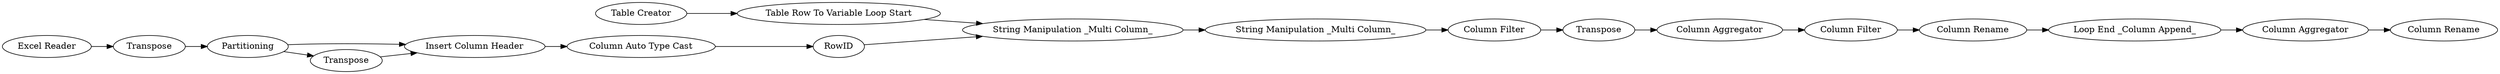 digraph {
	"4307768806347829447_23" [label="String Manipulation _Multi Column_"]
	"4307768806347829447_21" [label="String Manipulation _Multi Column_"]
	"4307768806347829447_32" [label=Transpose]
	"4307768806347829447_36" [label="Column Filter"]
	"4307768806347829447_42" [label="Column Aggregator"]
	"4307768806347829447_35" [label="Column Aggregator"]
	"4307768806347829447_2" [label=Transpose]
	"4307768806347829447_25" [label="Column Filter"]
	"4307768806347829447_43" [label="Column Rename"]
	"4307768806347829447_3" [label="Insert Column Header"]
	"4307768806347829447_39" [label="Table Row To Variable Loop Start"]
	"4307768806347829447_4" [label=Partitioning]
	"4307768806347829447_8" [label=RowID]
	"4307768806347829447_5" [label=Transpose]
	"4307768806347829447_1" [label="Excel Reader"]
	"4307768806347829447_38" [label="Table Creator"]
	"4307768806347829447_41" [label="Loop End _Column Append_"]
	"4307768806347829447_40" [label="Column Rename"]
	"4307768806347829447_7" [label="Column Auto Type Cast"]
	"4307768806347829447_38" -> "4307768806347829447_39"
	"4307768806347829447_42" -> "4307768806347829447_43"
	"4307768806347829447_32" -> "4307768806347829447_35"
	"4307768806347829447_5" -> "4307768806347829447_3"
	"4307768806347829447_1" -> "4307768806347829447_2"
	"4307768806347829447_21" -> "4307768806347829447_23"
	"4307768806347829447_3" -> "4307768806347829447_7"
	"4307768806347829447_23" -> "4307768806347829447_25"
	"4307768806347829447_2" -> "4307768806347829447_4"
	"4307768806347829447_41" -> "4307768806347829447_42"
	"4307768806347829447_36" -> "4307768806347829447_40"
	"4307768806347829447_8" -> "4307768806347829447_21"
	"4307768806347829447_7" -> "4307768806347829447_8"
	"4307768806347829447_39" -> "4307768806347829447_21"
	"4307768806347829447_25" -> "4307768806347829447_32"
	"4307768806347829447_40" -> "4307768806347829447_41"
	"4307768806347829447_4" -> "4307768806347829447_3"
	"4307768806347829447_35" -> "4307768806347829447_36"
	"4307768806347829447_4" -> "4307768806347829447_5"
	rankdir=LR
}
